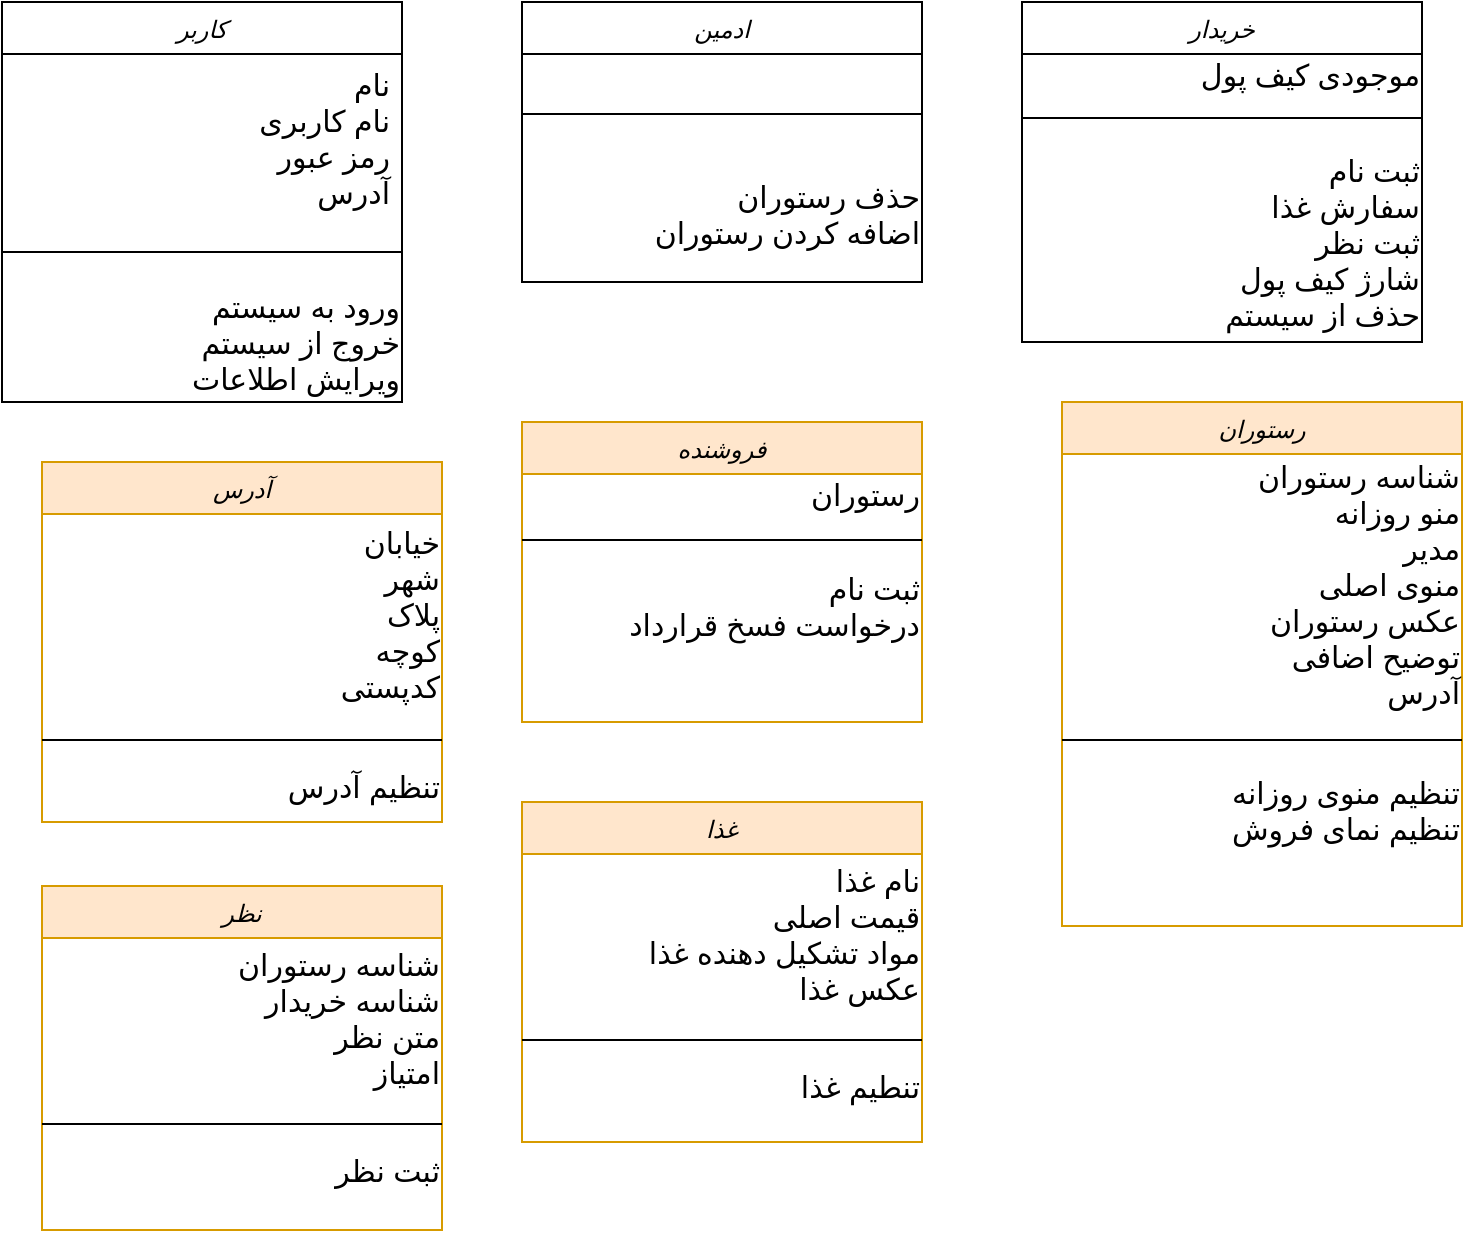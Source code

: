 <mxfile version="14.0.1" type="github">
  <diagram id="C5RBs43oDa-KdzZeNtuy" name="Page-1">
    <mxGraphModel dx="1198" dy="623" grid="1" gridSize="10" guides="1" tooltips="1" connect="1" arrows="1" fold="1" page="1" pageScale="1" pageWidth="827" pageHeight="1169" math="0" shadow="0">
      <root>
        <mxCell id="WIyWlLk6GJQsqaUBKTNV-0" />
        <mxCell id="WIyWlLk6GJQsqaUBKTNV-1" parent="WIyWlLk6GJQsqaUBKTNV-0" />
        <mxCell id="lyuGTbBeJ2-KbHGN9zhW-0" value="کاربر" style="swimlane;fontStyle=2;align=center;verticalAlign=top;childLayout=stackLayout;horizontal=1;startSize=26;horizontalStack=0;resizeParent=1;resizeLast=0;collapsible=1;marginBottom=0;rounded=0;shadow=0;strokeWidth=1;" parent="WIyWlLk6GJQsqaUBKTNV-1" vertex="1">
          <mxGeometry x="30" y="200" width="200" height="200" as="geometry">
            <mxRectangle x="230" y="140" width="160" height="26" as="alternateBounds" />
          </mxGeometry>
        </mxCell>
        <mxCell id="lyuGTbBeJ2-KbHGN9zhW-1" value="نام &#xa;نام کاربری&#xa;رمز عبور&#xa;آدرس&#xa;" style="text;align=right;verticalAlign=top;spacingLeft=4;spacingRight=4;overflow=hidden;rotatable=0;points=[[0,0.5],[1,0.5]];portConstraint=eastwest;fontSize=15;" parent="lyuGTbBeJ2-KbHGN9zhW-0" vertex="1">
          <mxGeometry y="26" width="200" height="84" as="geometry" />
        </mxCell>
        <mxCell id="lyuGTbBeJ2-KbHGN9zhW-2" value="" style="line;html=1;strokeWidth=1;align=left;verticalAlign=middle;spacingTop=-1;spacingLeft=3;spacingRight=3;rotatable=0;labelPosition=right;points=[];portConstraint=eastwest;" parent="lyuGTbBeJ2-KbHGN9zhW-0" vertex="1">
          <mxGeometry y="110" width="200" height="30" as="geometry" />
        </mxCell>
        <mxCell id="lyuGTbBeJ2-KbHGN9zhW-3" value="&lt;div&gt;ورود به سیستم &lt;br&gt;&lt;/div&gt;&lt;div&gt;خروج از سیستم&lt;/div&gt;&lt;div&gt;ویرایش اطلاعات&lt;br&gt;&lt;/div&gt;" style="text;html=1;align=right;verticalAlign=middle;resizable=0;points=[];autosize=1;fontSize=15;" parent="lyuGTbBeJ2-KbHGN9zhW-0" vertex="1">
          <mxGeometry y="140" width="200" height="60" as="geometry" />
        </mxCell>
        <mxCell id="lyuGTbBeJ2-KbHGN9zhW-4" value="ادمین" style="swimlane;fontStyle=2;align=center;verticalAlign=top;childLayout=stackLayout;horizontal=1;startSize=26;horizontalStack=0;resizeParent=1;resizeLast=0;collapsible=1;marginBottom=0;rounded=0;shadow=0;strokeWidth=1;" parent="WIyWlLk6GJQsqaUBKTNV-1" vertex="1">
          <mxGeometry x="290" y="200" width="200" height="140" as="geometry">
            <mxRectangle x="290" y="200" width="160" height="26" as="alternateBounds" />
          </mxGeometry>
        </mxCell>
        <mxCell id="lyuGTbBeJ2-KbHGN9zhW-6" value="" style="line;html=1;strokeWidth=1;align=left;verticalAlign=middle;spacingTop=-1;spacingLeft=3;spacingRight=3;rotatable=0;labelPosition=right;points=[];portConstraint=eastwest;" parent="lyuGTbBeJ2-KbHGN9zhW-4" vertex="1">
          <mxGeometry y="26" width="200" height="60" as="geometry" />
        </mxCell>
        <mxCell id="lyuGTbBeJ2-KbHGN9zhW-7" value="&lt;div&gt;حذف رستوران &lt;br&gt;&lt;/div&gt;&lt;div&gt;اضافه کردن رستوران&lt;br&gt;&lt;/div&gt;" style="text;html=1;align=right;verticalAlign=middle;resizable=0;points=[];autosize=1;fontSize=15;" parent="lyuGTbBeJ2-KbHGN9zhW-4" vertex="1">
          <mxGeometry y="86" width="200" height="40" as="geometry" />
        </mxCell>
        <mxCell id="lyuGTbBeJ2-KbHGN9zhW-8" value="خریدار" style="swimlane;fontStyle=2;align=center;verticalAlign=top;childLayout=stackLayout;horizontal=1;startSize=26;horizontalStack=0;resizeParent=1;resizeLast=0;collapsible=1;marginBottom=0;rounded=0;shadow=0;strokeWidth=1;" parent="WIyWlLk6GJQsqaUBKTNV-1" vertex="1">
          <mxGeometry x="540" y="200" width="200" height="170" as="geometry">
            <mxRectangle x="230" y="140" width="160" height="26" as="alternateBounds" />
          </mxGeometry>
        </mxCell>
        <mxCell id="lyuGTbBeJ2-KbHGN9zhW-11" value="&lt;div align=&quot;right&quot;&gt;موجودی کیف پول&lt;/div&gt;" style="text;html=1;align=right;verticalAlign=middle;resizable=0;points=[];autosize=1;fontSize=15;" parent="lyuGTbBeJ2-KbHGN9zhW-8" vertex="1">
          <mxGeometry y="26" width="200" height="20" as="geometry" />
        </mxCell>
        <mxCell id="lyuGTbBeJ2-KbHGN9zhW-9" value="" style="line;html=1;strokeWidth=1;align=left;verticalAlign=middle;spacingTop=-1;spacingLeft=3;spacingRight=3;rotatable=0;labelPosition=right;points=[];portConstraint=eastwest;" parent="lyuGTbBeJ2-KbHGN9zhW-8" vertex="1">
          <mxGeometry y="46" width="200" height="24" as="geometry" />
        </mxCell>
        <mxCell id="lyuGTbBeJ2-KbHGN9zhW-10" value="&lt;div&gt;ثبت نام &lt;br&gt;&lt;/div&gt;&lt;div&gt;سفارش غذا&lt;/div&gt;&lt;div&gt;ثبت نظر&lt;/div&gt;&lt;div&gt;شارژ کیف پول&lt;/div&gt;&lt;div&gt;حذف از سیستم &lt;br&gt;&lt;/div&gt;" style="text;html=1;align=right;verticalAlign=middle;resizable=0;points=[];autosize=1;fontSize=15;" parent="lyuGTbBeJ2-KbHGN9zhW-8" vertex="1">
          <mxGeometry y="70" width="200" height="100" as="geometry" />
        </mxCell>
        <mxCell id="lyuGTbBeJ2-KbHGN9zhW-12" value="فروشنده" style="swimlane;fontStyle=2;align=center;verticalAlign=top;childLayout=stackLayout;horizontal=1;startSize=26;horizontalStack=0;resizeParent=1;resizeLast=0;collapsible=1;marginBottom=0;rounded=0;shadow=0;strokeWidth=1;fillColor=#ffe6cc;strokeColor=#d79b00;" parent="WIyWlLk6GJQsqaUBKTNV-1" vertex="1">
          <mxGeometry x="290" y="410" width="200" height="150" as="geometry">
            <mxRectangle x="230" y="140" width="160" height="26" as="alternateBounds" />
          </mxGeometry>
        </mxCell>
        <mxCell id="lyuGTbBeJ2-KbHGN9zhW-15" value="&lt;div&gt;رستوران&lt;/div&gt;" style="text;html=1;align=right;verticalAlign=middle;resizable=0;points=[];autosize=1;fontSize=15;" parent="lyuGTbBeJ2-KbHGN9zhW-12" vertex="1">
          <mxGeometry y="26" width="200" height="20" as="geometry" />
        </mxCell>
        <mxCell id="lyuGTbBeJ2-KbHGN9zhW-13" value="" style="line;html=1;strokeWidth=1;align=left;verticalAlign=middle;spacingTop=-1;spacingLeft=3;spacingRight=3;rotatable=0;labelPosition=right;points=[];portConstraint=eastwest;" parent="lyuGTbBeJ2-KbHGN9zhW-12" vertex="1">
          <mxGeometry y="46" width="200" height="26" as="geometry" />
        </mxCell>
        <mxCell id="lyuGTbBeJ2-KbHGN9zhW-14" value="&lt;div&gt;ثبت نام &lt;br&gt;&lt;/div&gt;&lt;div&gt;درخواست فسخ قرارداد&lt;/div&gt;" style="text;html=1;align=right;verticalAlign=middle;resizable=0;points=[];autosize=1;fontSize=15;" parent="lyuGTbBeJ2-KbHGN9zhW-12" vertex="1">
          <mxGeometry y="72" width="200" height="40" as="geometry" />
        </mxCell>
        <mxCell id="lyuGTbBeJ2-KbHGN9zhW-16" value="رستوران" style="swimlane;fontStyle=2;align=center;verticalAlign=top;childLayout=stackLayout;horizontal=1;startSize=26;horizontalStack=0;resizeParent=1;resizeLast=0;collapsible=1;marginBottom=0;rounded=0;shadow=0;strokeWidth=1;fillColor=#ffe6cc;strokeColor=#d79b00;" parent="WIyWlLk6GJQsqaUBKTNV-1" vertex="1">
          <mxGeometry x="560" y="400" width="200" height="262" as="geometry">
            <mxRectangle x="230" y="140" width="160" height="26" as="alternateBounds" />
          </mxGeometry>
        </mxCell>
        <mxCell id="lyuGTbBeJ2-KbHGN9zhW-17" value="&lt;div&gt;شناسه رستوران&lt;br&gt;&lt;/div&gt;&lt;div&gt;منو روزانه&lt;br&gt;&lt;/div&gt;&lt;div&gt;مدیر&lt;/div&gt;&lt;div&gt;&lt;div&gt;منوی اصلی&lt;/div&gt;&lt;div&gt;عکس رستوران &lt;br&gt;&lt;/div&gt;&lt;div&gt;توضیح اضافی &lt;br&gt;&lt;/div&gt;&lt;div&gt;آدرس&lt;br&gt;&lt;/div&gt;&lt;/div&gt;" style="text;html=1;align=right;verticalAlign=middle;resizable=0;points=[];autosize=1;fontSize=15;" parent="lyuGTbBeJ2-KbHGN9zhW-16" vertex="1">
          <mxGeometry y="26" width="200" height="130" as="geometry" />
        </mxCell>
        <mxCell id="lyuGTbBeJ2-KbHGN9zhW-18" value="" style="line;html=1;strokeWidth=1;align=left;verticalAlign=middle;spacingTop=-1;spacingLeft=3;spacingRight=3;rotatable=0;labelPosition=right;points=[];portConstraint=eastwest;" parent="lyuGTbBeJ2-KbHGN9zhW-16" vertex="1">
          <mxGeometry y="156" width="200" height="26" as="geometry" />
        </mxCell>
        <mxCell id="lyuGTbBeJ2-KbHGN9zhW-24" value="&lt;div&gt;تنظیم منوی روزانه&lt;br&gt;&lt;/div&gt;&lt;div&gt;&lt;div&gt;تنظیم نمای فروش&lt;br&gt;&lt;/div&gt;&lt;div&gt;&lt;br&gt;&lt;/div&gt;&lt;div&gt;&lt;br&gt;&lt;/div&gt;&lt;/div&gt;" style="text;html=1;align=right;verticalAlign=middle;resizable=0;points=[];autosize=1;fontSize=15;" parent="lyuGTbBeJ2-KbHGN9zhW-16" vertex="1">
          <mxGeometry y="182" width="200" height="80" as="geometry" />
        </mxCell>
        <mxCell id="tZh1ZtW-dNU_HLveQdIa-2" value="آدرس" style="swimlane;fontStyle=2;align=center;verticalAlign=top;childLayout=stackLayout;horizontal=1;startSize=26;horizontalStack=0;resizeParent=1;resizeLast=0;collapsible=1;marginBottom=0;rounded=0;shadow=0;strokeWidth=1;fillColor=#ffe6cc;strokeColor=#d79b00;" vertex="1" parent="WIyWlLk6GJQsqaUBKTNV-1">
          <mxGeometry x="50" y="430" width="200" height="180" as="geometry">
            <mxRectangle x="230" y="140" width="160" height="26" as="alternateBounds" />
          </mxGeometry>
        </mxCell>
        <mxCell id="tZh1ZtW-dNU_HLveQdIa-3" value="&lt;div&gt;خیابان&lt;/div&gt;&lt;div&gt;شهر&lt;/div&gt;&lt;div&gt;پلاک &lt;br&gt;&lt;/div&gt;&lt;div&gt;کوچه &lt;br&gt;&lt;/div&gt;&lt;div&gt;کدپستی&lt;br&gt;&lt;/div&gt;" style="text;html=1;align=right;verticalAlign=middle;resizable=0;points=[];autosize=1;fontSize=15;" vertex="1" parent="tZh1ZtW-dNU_HLveQdIa-2">
          <mxGeometry y="26" width="200" height="100" as="geometry" />
        </mxCell>
        <mxCell id="tZh1ZtW-dNU_HLveQdIa-4" value="" style="line;html=1;strokeWidth=1;align=left;verticalAlign=middle;spacingTop=-1;spacingLeft=3;spacingRight=3;rotatable=0;labelPosition=right;points=[];portConstraint=eastwest;" vertex="1" parent="tZh1ZtW-dNU_HLveQdIa-2">
          <mxGeometry y="126" width="200" height="26" as="geometry" />
        </mxCell>
        <mxCell id="tZh1ZtW-dNU_HLveQdIa-5" value="تنظیم آدرس" style="text;html=1;align=right;verticalAlign=middle;resizable=0;points=[];autosize=1;fontSize=15;" vertex="1" parent="tZh1ZtW-dNU_HLveQdIa-2">
          <mxGeometry y="152" width="200" height="20" as="geometry" />
        </mxCell>
        <mxCell id="tZh1ZtW-dNU_HLveQdIa-6" value="غذا" style="swimlane;fontStyle=2;align=center;verticalAlign=top;childLayout=stackLayout;horizontal=1;startSize=26;horizontalStack=0;resizeParent=1;resizeLast=0;collapsible=1;marginBottom=0;rounded=0;shadow=0;strokeWidth=1;fillColor=#ffe6cc;strokeColor=#d79b00;" vertex="1" parent="WIyWlLk6GJQsqaUBKTNV-1">
          <mxGeometry x="290" y="600" width="200" height="170" as="geometry">
            <mxRectangle x="230" y="140" width="160" height="26" as="alternateBounds" />
          </mxGeometry>
        </mxCell>
        <mxCell id="tZh1ZtW-dNU_HLveQdIa-7" value="&lt;div&gt;نام غذا&lt;/div&gt;&lt;div&gt;قیمت اصلی&lt;/div&gt;&lt;div&gt;مواد تشکیل دهنده غذا&lt;/div&gt;&lt;div&gt;عکس غذا&lt;br&gt;&lt;/div&gt;" style="text;html=1;align=right;verticalAlign=middle;resizable=0;points=[];autosize=1;fontSize=15;" vertex="1" parent="tZh1ZtW-dNU_HLveQdIa-6">
          <mxGeometry y="26" width="200" height="80" as="geometry" />
        </mxCell>
        <mxCell id="tZh1ZtW-dNU_HLveQdIa-8" value="" style="line;html=1;strokeWidth=1;align=left;verticalAlign=middle;spacingTop=-1;spacingLeft=3;spacingRight=3;rotatable=0;labelPosition=right;points=[];portConstraint=eastwest;" vertex="1" parent="tZh1ZtW-dNU_HLveQdIa-6">
          <mxGeometry y="106" width="200" height="26" as="geometry" />
        </mxCell>
        <mxCell id="tZh1ZtW-dNU_HLveQdIa-9" value="تنطیم غذا" style="text;html=1;align=right;verticalAlign=middle;resizable=0;points=[];autosize=1;fontSize=15;" vertex="1" parent="tZh1ZtW-dNU_HLveQdIa-6">
          <mxGeometry y="132" width="200" height="20" as="geometry" />
        </mxCell>
        <mxCell id="tZh1ZtW-dNU_HLveQdIa-10" value="نظر" style="swimlane;fontStyle=2;align=center;verticalAlign=top;childLayout=stackLayout;horizontal=1;startSize=26;horizontalStack=0;resizeParent=1;resizeLast=0;collapsible=1;marginBottom=0;rounded=0;shadow=0;strokeWidth=1;fillColor=#ffe6cc;strokeColor=#d79b00;" vertex="1" parent="WIyWlLk6GJQsqaUBKTNV-1">
          <mxGeometry x="50" y="642" width="200" height="172" as="geometry">
            <mxRectangle x="230" y="140" width="160" height="26" as="alternateBounds" />
          </mxGeometry>
        </mxCell>
        <mxCell id="tZh1ZtW-dNU_HLveQdIa-11" value="&lt;div&gt;شناسه رستوران&lt;/div&gt;&lt;div&gt;شناسه خریدار&lt;/div&gt;&lt;div&gt;متن نظر &lt;br&gt;&lt;/div&gt;&lt;div&gt;امتیاز&lt;br&gt;&lt;/div&gt;" style="text;html=1;align=right;verticalAlign=middle;resizable=0;points=[];autosize=1;fontSize=15;" vertex="1" parent="tZh1ZtW-dNU_HLveQdIa-10">
          <mxGeometry y="26" width="200" height="80" as="geometry" />
        </mxCell>
        <mxCell id="tZh1ZtW-dNU_HLveQdIa-12" value="" style="line;html=1;strokeWidth=1;align=left;verticalAlign=middle;spacingTop=-1;spacingLeft=3;spacingRight=3;rotatable=0;labelPosition=right;points=[];portConstraint=eastwest;" vertex="1" parent="tZh1ZtW-dNU_HLveQdIa-10">
          <mxGeometry y="106" width="200" height="26" as="geometry" />
        </mxCell>
        <mxCell id="tZh1ZtW-dNU_HLveQdIa-13" value="ثبت نظر" style="text;html=1;align=right;verticalAlign=middle;resizable=0;points=[];autosize=1;fontSize=15;" vertex="1" parent="tZh1ZtW-dNU_HLveQdIa-10">
          <mxGeometry y="132" width="200" height="20" as="geometry" />
        </mxCell>
      </root>
    </mxGraphModel>
  </diagram>
</mxfile>
